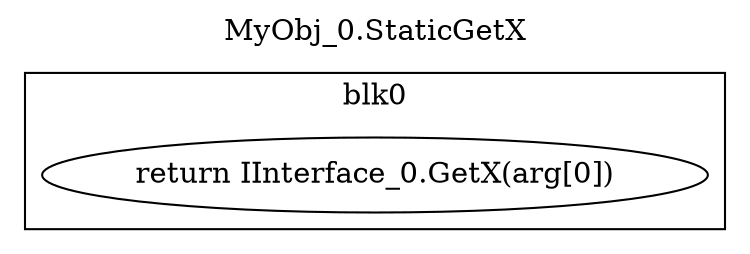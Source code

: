 digraph {
  rankdir=TB;
  b0_l0 [label="return IInterface_0.GetX(arg[0])"]
  subgraph cluster_b0 {
    label = "blk0";
    b0_l0;
  }
  labelloc="t"
  label="MyObj_0.StaticGetX"
}